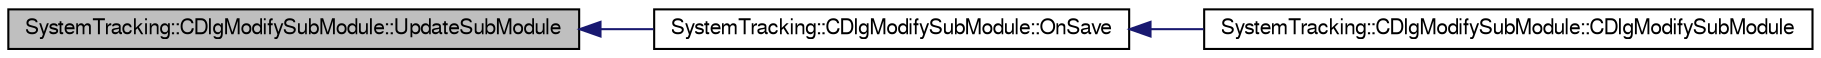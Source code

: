 digraph G
{
  edge [fontname="FreeSans",fontsize="10",labelfontname="FreeSans",labelfontsize="10"];
  node [fontname="FreeSans",fontsize="10",shape=record];
  rankdir="LR";
  Node1 [label="SystemTracking::CDlgModifySubModule::UpdateSubModule",height=0.2,width=0.4,color="black", fillcolor="grey75", style="filled" fontcolor="black"];
  Node1 -> Node2 [dir="back",color="midnightblue",fontsize="10",style="solid"];
  Node2 [label="SystemTracking::CDlgModifySubModule::OnSave",height=0.2,width=0.4,color="black", fillcolor="white", style="filled",URL="$classSystemTracking_1_1CDlgModifySubModule.html#a19f0afd71a94f3c12a7599c86d24ce34",tooltip="Slot for save button."];
  Node2 -> Node3 [dir="back",color="midnightblue",fontsize="10",style="solid"];
  Node3 [label="SystemTracking::CDlgModifySubModule::CDlgModifySubModule",height=0.2,width=0.4,color="black", fillcolor="white", style="filled",URL="$classSystemTracking_1_1CDlgModifySubModule.html#ad4fe1cd27b392b4a1a8f0f18f2a7287b",tooltip="Default constructor."];
}

